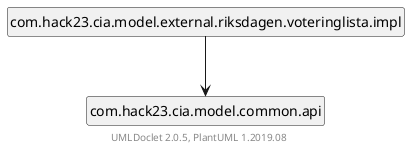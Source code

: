 @startuml
    set namespaceSeparator none
    hide circle
    hide empty fields
    hide empty methods

    com.hack23.cia.model.external.riksdagen.voteringlista.impl --> com.hack23.cia.model.common.api

    ' Package links
    class "com.hack23.cia.model.external.riksdagen.voteringlista.impl" [[com/hack23/cia/model/external/riksdagen/voteringlista/impl/package-summary.html]] {
    }

    center footer UMLDoclet 2.0.5, PlantUML 1.2019.08
@enduml

